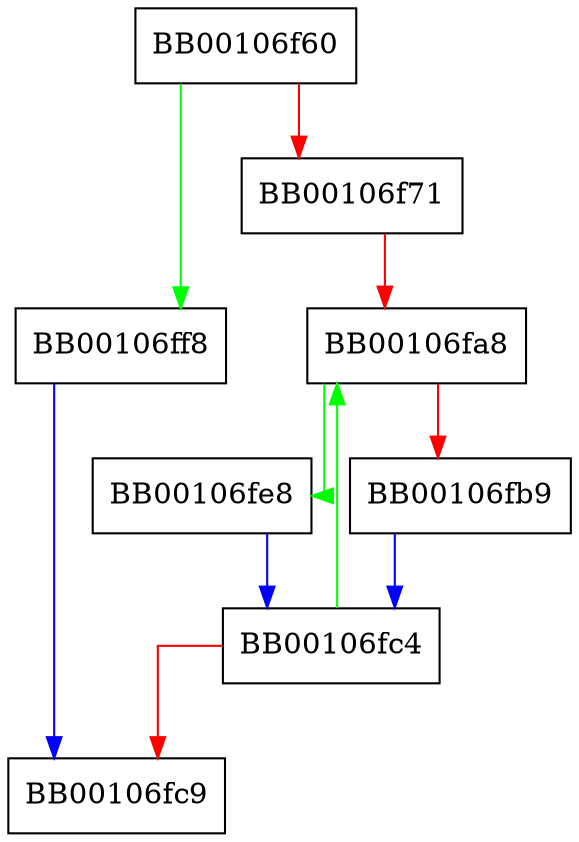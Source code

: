 digraph FUN_00106f60 {
  node [shape="box"];
  graph [splines=ortho];
  BB00106f60 -> BB00106ff8 [color="green"];
  BB00106f60 -> BB00106f71 [color="red"];
  BB00106f71 -> BB00106fa8 [color="red"];
  BB00106fa8 -> BB00106fe8 [color="green"];
  BB00106fa8 -> BB00106fb9 [color="red"];
  BB00106fb9 -> BB00106fc4 [color="blue"];
  BB00106fc4 -> BB00106fa8 [color="green"];
  BB00106fc4 -> BB00106fc9 [color="red"];
  BB00106fe8 -> BB00106fc4 [color="blue"];
  BB00106ff8 -> BB00106fc9 [color="blue"];
}